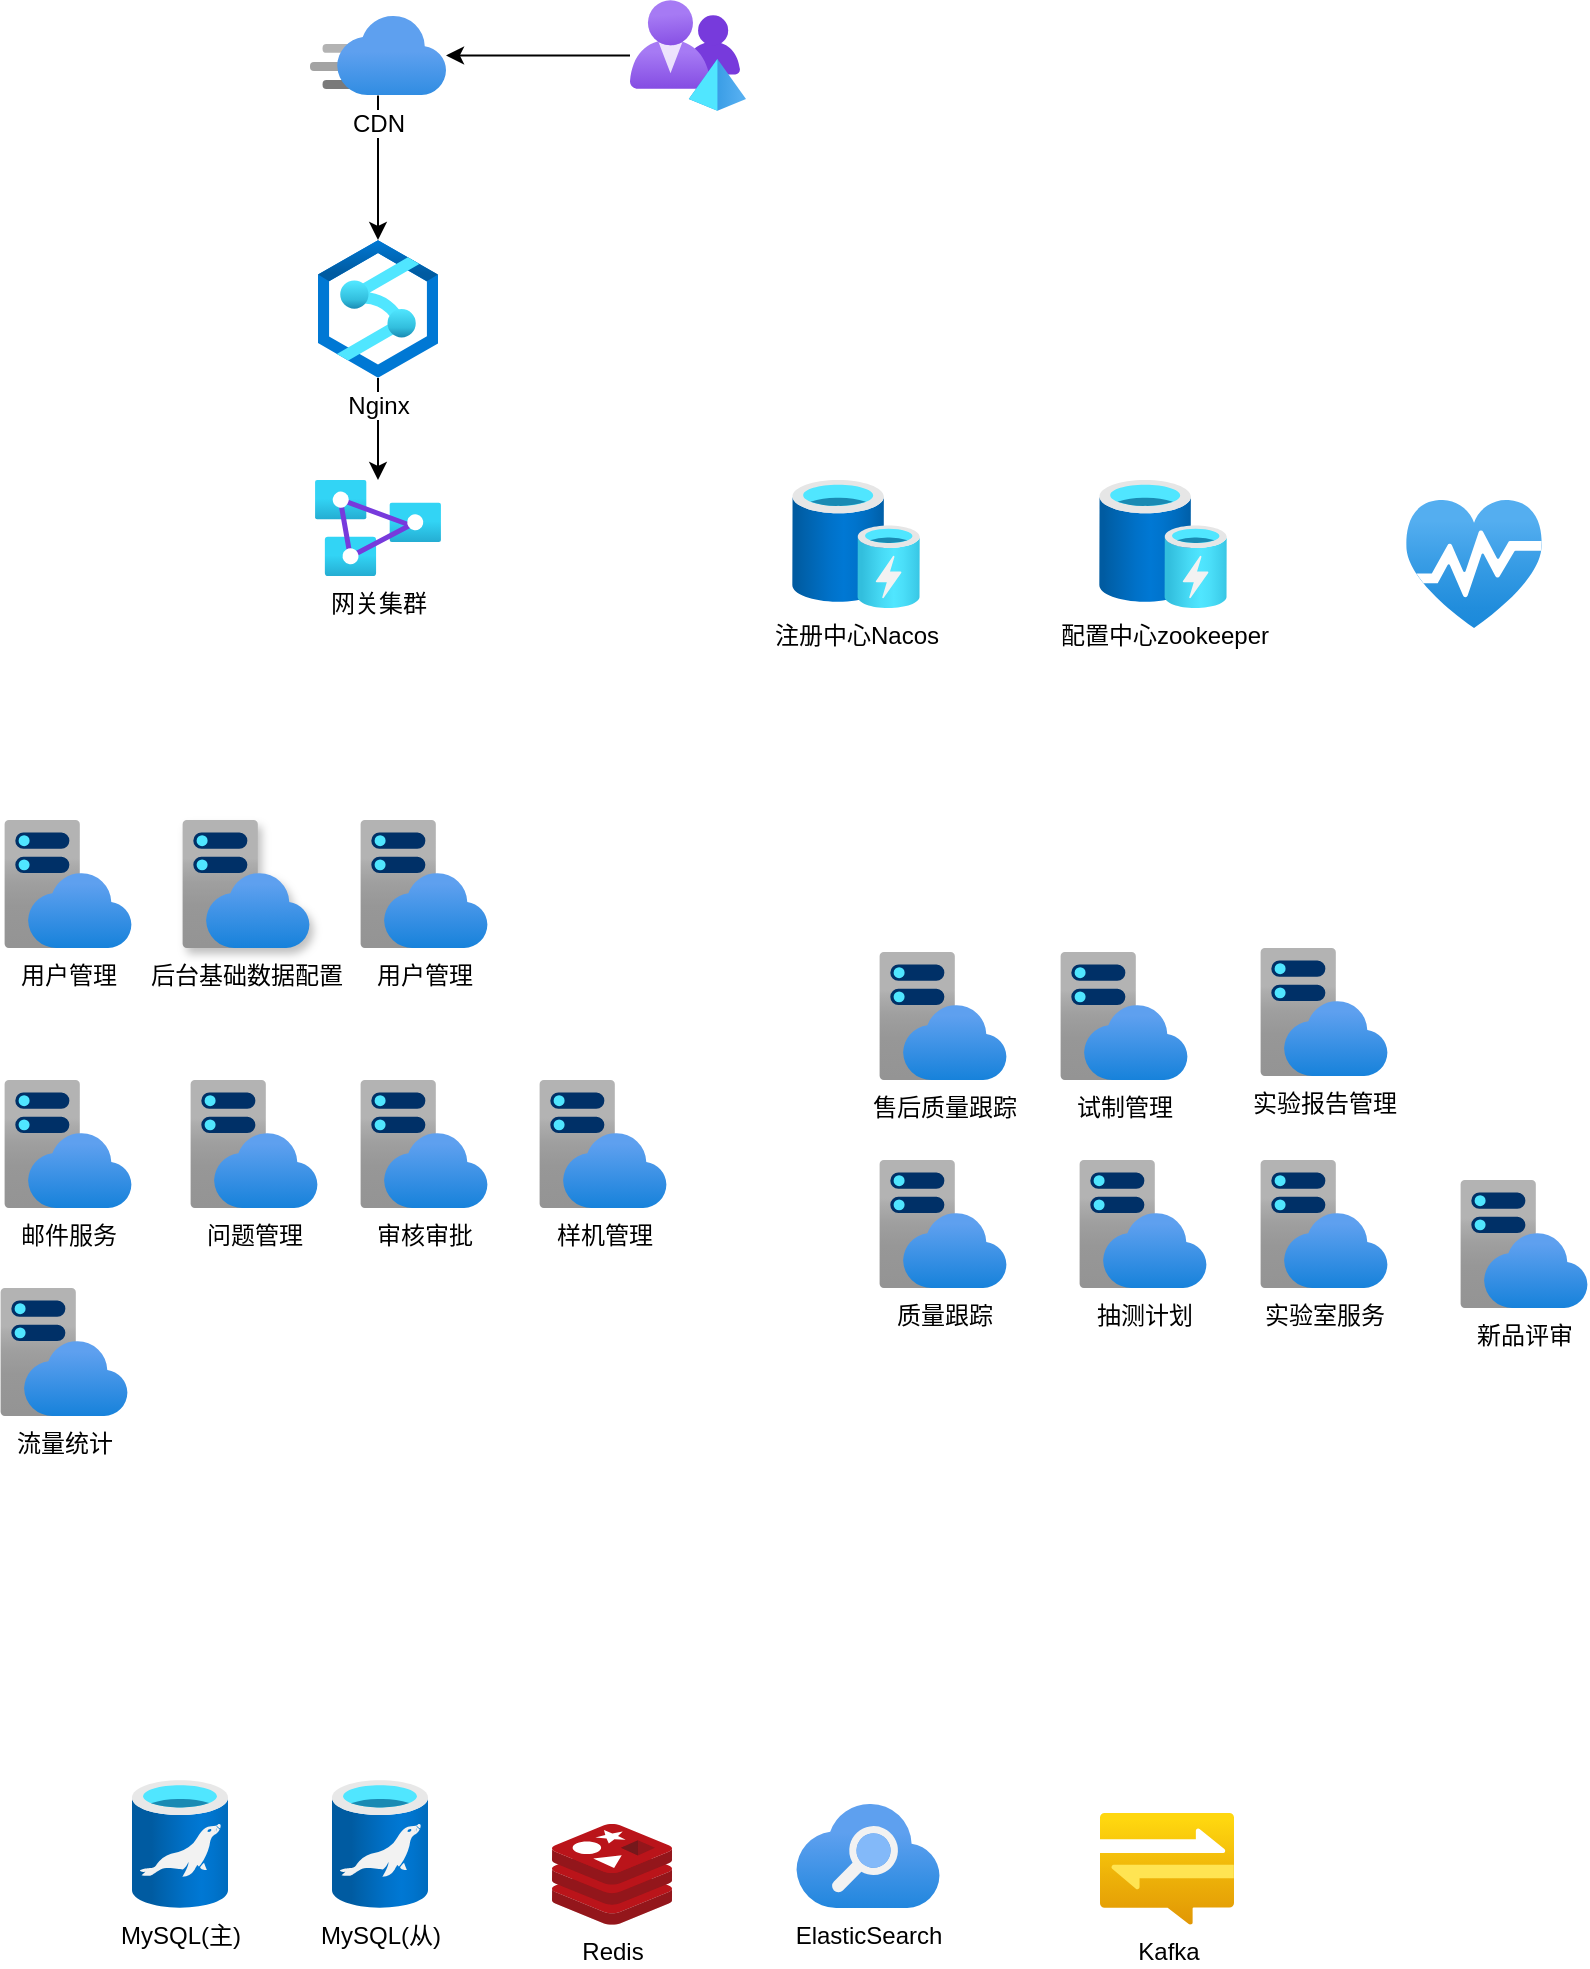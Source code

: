 <mxfile version="14.1.9" type="github">
  <diagram name="Page-1" id="b5b7bab2-c9e2-2cf4-8b2a-24fd1a2a6d21">
    <mxGraphModel dx="1038" dy="548" grid="1" gridSize="10" guides="1" tooltips="1" connect="1" arrows="1" fold="1" page="1" pageScale="1" pageWidth="1600" pageHeight="900" background="#ffffff" math="0" shadow="0">
      <root>
        <mxCell id="0" />
        <mxCell id="1" parent="0" />
        <mxCell id="pxDhUXXIACL6vUpGCmmt-8" value="用户管理" style="aspect=fixed;html=1;points=[];align=center;image;fontSize=12;image=img/lib/azure2/app_services/App_Service_Plans.svg;" vertex="1" parent="1">
          <mxGeometry x="152" y="480" width="64" height="64" as="geometry" />
        </mxCell>
        <mxCell id="pxDhUXXIACL6vUpGCmmt-9" value="后台基础数据配置" style="aspect=fixed;html=1;points=[];align=center;image;fontSize=12;image=img/lib/azure2/app_services/App_Service_Plans.svg;shadow=1;" vertex="1" parent="1">
          <mxGeometry x="241" y="480" width="64" height="64" as="geometry" />
        </mxCell>
        <mxCell id="pxDhUXXIACL6vUpGCmmt-10" value="样机管理" style="aspect=fixed;html=1;points=[];align=center;image;fontSize=12;image=img/lib/azure2/app_services/App_Service_Plans.svg;" vertex="1" parent="1">
          <mxGeometry x="419.5" y="610" width="64" height="64" as="geometry" />
        </mxCell>
        <mxCell id="pxDhUXXIACL6vUpGCmmt-11" value="试制管理" style="aspect=fixed;html=1;points=[];align=center;image;fontSize=12;image=img/lib/azure2/app_services/App_Service_Plans.svg;" vertex="1" parent="1">
          <mxGeometry x="680" y="546" width="64" height="64" as="geometry" />
        </mxCell>
        <mxCell id="pxDhUXXIACL6vUpGCmmt-24" value="邮件服务" style="aspect=fixed;html=1;points=[];align=center;image;fontSize=12;image=img/lib/azure2/app_services/App_Service_Plans.svg;" vertex="1" parent="1">
          <mxGeometry x="152" y="610" width="64" height="64" as="geometry" />
        </mxCell>
        <mxCell id="pxDhUXXIACL6vUpGCmmt-25" value="新品评审" style="aspect=fixed;html=1;points=[];align=center;image;fontSize=12;image=img/lib/azure2/app_services/App_Service_Plans.svg;" vertex="1" parent="1">
          <mxGeometry x="880" y="660" width="64" height="64" as="geometry" />
        </mxCell>
        <mxCell id="pxDhUXXIACL6vUpGCmmt-26" value="售后质量跟踪" style="aspect=fixed;html=1;points=[];align=center;image;fontSize=12;image=img/lib/azure2/app_services/App_Service_Plans.svg;" vertex="1" parent="1">
          <mxGeometry x="589.5" y="546" width="64" height="64" as="geometry" />
        </mxCell>
        <mxCell id="pxDhUXXIACL6vUpGCmmt-27" value="用户管理" style="aspect=fixed;html=1;points=[];align=center;image;fontSize=12;image=img/lib/azure2/app_services/App_Service_Plans.svg;" vertex="1" parent="1">
          <mxGeometry x="330" y="480" width="64" height="64" as="geometry" />
        </mxCell>
        <mxCell id="pxDhUXXIACL6vUpGCmmt-28" value="质量跟踪" style="aspect=fixed;html=1;points=[];align=center;image;fontSize=12;image=img/lib/azure2/app_services/App_Service_Plans.svg;" vertex="1" parent="1">
          <mxGeometry x="589.5" y="650" width="64" height="64" as="geometry" />
        </mxCell>
        <mxCell id="pxDhUXXIACL6vUpGCmmt-29" value="抽测计划" style="aspect=fixed;html=1;points=[];align=center;image;fontSize=12;image=img/lib/azure2/app_services/App_Service_Plans.svg;" vertex="1" parent="1">
          <mxGeometry x="689.5" y="650" width="64" height="64" as="geometry" />
        </mxCell>
        <mxCell id="pxDhUXXIACL6vUpGCmmt-30" value="实验室服务" style="aspect=fixed;html=1;points=[];align=center;image;fontSize=12;image=img/lib/azure2/app_services/App_Service_Plans.svg;" vertex="1" parent="1">
          <mxGeometry x="780" y="650" width="64" height="64" as="geometry" />
        </mxCell>
        <mxCell id="pxDhUXXIACL6vUpGCmmt-31" value="实验报告管理" style="aspect=fixed;html=1;points=[];align=center;image;fontSize=12;image=img/lib/azure2/app_services/App_Service_Plans.svg;" vertex="1" parent="1">
          <mxGeometry x="780" y="544" width="64" height="64" as="geometry" />
        </mxCell>
        <mxCell id="pxDhUXXIACL6vUpGCmmt-3" style="edgeStyle=orthogonalEdgeStyle;rounded=0;orthogonalLoop=1;jettySize=auto;html=1;" edge="1" parent="1" source="pxDhUXXIACL6vUpGCmmt-1" target="pxDhUXXIACL6vUpGCmmt-2">
          <mxGeometry relative="1" as="geometry" />
        </mxCell>
        <mxCell id="pxDhUXXIACL6vUpGCmmt-1" value="" style="aspect=fixed;html=1;points=[];align=center;image;fontSize=12;image=img/lib/azure2/azure_stack/Multi_Tenancy.svg;" vertex="1" parent="1">
          <mxGeometry x="465" y="70" width="58" height="55.44" as="geometry" />
        </mxCell>
        <mxCell id="pxDhUXXIACL6vUpGCmmt-6" style="edgeStyle=orthogonalEdgeStyle;rounded=0;orthogonalLoop=1;jettySize=auto;html=1;" edge="1" parent="1" source="pxDhUXXIACL6vUpGCmmt-2" target="pxDhUXXIACL6vUpGCmmt-5">
          <mxGeometry relative="1" as="geometry" />
        </mxCell>
        <mxCell id="pxDhUXXIACL6vUpGCmmt-2" value="CDN" style="aspect=fixed;html=1;points=[];align=center;image;fontSize=12;image=img/lib/azure2/app_services/CDN_Profiles.svg;" vertex="1" parent="1">
          <mxGeometry x="305" y="77.72" width="68" height="40" as="geometry" />
        </mxCell>
        <mxCell id="pxDhUXXIACL6vUpGCmmt-4" value="网关集群" style="aspect=fixed;html=1;points=[];align=center;image;fontSize=12;image=img/lib/azure2/analytics/Analysis_Services.svg;" vertex="1" parent="1">
          <mxGeometry x="307.5" y="310" width="63" height="48" as="geometry" />
        </mxCell>
        <mxCell id="pxDhUXXIACL6vUpGCmmt-7" style="edgeStyle=orthogonalEdgeStyle;rounded=0;orthogonalLoop=1;jettySize=auto;html=1;" edge="1" parent="1" source="pxDhUXXIACL6vUpGCmmt-5" target="pxDhUXXIACL6vUpGCmmt-4">
          <mxGeometry relative="1" as="geometry" />
        </mxCell>
        <mxCell id="pxDhUXXIACL6vUpGCmmt-5" value="Nginx" style="aspect=fixed;html=1;points=[];align=center;image;fontSize=12;image=img/lib/azure2/analytics/Azure_Synapse_Analytics.svg;" vertex="1" parent="1">
          <mxGeometry x="309" y="190" width="60" height="69" as="geometry" />
        </mxCell>
        <mxCell id="pxDhUXXIACL6vUpGCmmt-13" value="MySQL(主)" style="aspect=fixed;html=1;points=[];align=center;image;fontSize=12;image=img/lib/azure2/databases/Azure_Database_MariaDB_Server.svg;" vertex="1" parent="1">
          <mxGeometry x="216" y="960" width="48" height="64" as="geometry" />
        </mxCell>
        <mxCell id="pxDhUXXIACL6vUpGCmmt-14" value="MySQL(从)" style="aspect=fixed;html=1;points=[];align=center;image;fontSize=12;image=img/lib/azure2/databases/Azure_Database_MariaDB_Server.svg;" vertex="1" parent="1">
          <mxGeometry x="316" y="960" width="48" height="64" as="geometry" />
        </mxCell>
        <mxCell id="pxDhUXXIACL6vUpGCmmt-15" value="Redis" style="aspect=fixed;html=1;points=[];align=center;image;fontSize=12;image=img/lib/mscae/Cache_Redis_Product.svg;" vertex="1" parent="1">
          <mxGeometry x="426" y="982" width="60" height="50.4" as="geometry" />
        </mxCell>
        <mxCell id="pxDhUXXIACL6vUpGCmmt-18" value="ElasticSearch" style="aspect=fixed;html=1;points=[];align=center;image;fontSize=12;image=img/lib/azure2/app_services/Search_Services.svg;" vertex="1" parent="1">
          <mxGeometry x="548" y="972" width="72" height="52" as="geometry" />
        </mxCell>
        <mxCell id="pxDhUXXIACL6vUpGCmmt-19" value="Kafka" style="aspect=fixed;html=1;points=[];align=center;image;fontSize=12;image=img/lib/azure2/app_services/Notification_Hubs.svg;" vertex="1" parent="1">
          <mxGeometry x="700" y="976.4" width="67" height="56.0" as="geometry" />
        </mxCell>
        <mxCell id="pxDhUXXIACL6vUpGCmmt-20" value="" style="aspect=fixed;html=1;points=[];align=center;image;fontSize=12;image=img/lib/azure2/general/Service_Health.svg;" vertex="1" parent="1">
          <mxGeometry x="853" y="320" width="68" height="64" as="geometry" />
        </mxCell>
        <mxCell id="pxDhUXXIACL6vUpGCmmt-21" value="注册中心Nacos" style="aspect=fixed;html=1;points=[];align=center;image;fontSize=12;image=img/lib/azure2/general/Cache.svg;" vertex="1" parent="1">
          <mxGeometry x="546" y="310" width="64" height="64" as="geometry" />
        </mxCell>
        <mxCell id="pxDhUXXIACL6vUpGCmmt-22" value="配置中心zookeeper" style="aspect=fixed;html=1;points=[];align=center;image;fontSize=12;image=img/lib/azure2/general/Cache.svg;" vertex="1" parent="1">
          <mxGeometry x="699.5" y="310" width="64" height="64" as="geometry" />
        </mxCell>
        <mxCell id="pxDhUXXIACL6vUpGCmmt-58" value="问题管理" style="aspect=fixed;html=1;points=[];align=center;image;fontSize=12;image=img/lib/azure2/app_services/App_Service_Plans.svg;" vertex="1" parent="1">
          <mxGeometry x="245" y="610" width="64" height="64" as="geometry" />
        </mxCell>
        <mxCell id="pxDhUXXIACL6vUpGCmmt-59" value="审核审批" style="aspect=fixed;html=1;points=[];align=center;image;fontSize=12;image=img/lib/azure2/app_services/App_Service_Plans.svg;" vertex="1" parent="1">
          <mxGeometry x="330" y="610" width="64" height="64" as="geometry" />
        </mxCell>
        <mxCell id="pxDhUXXIACL6vUpGCmmt-64" value="流量统计" style="aspect=fixed;html=1;points=[];align=center;image;fontSize=12;image=img/lib/azure2/app_services/App_Service_Plans.svg;" vertex="1" parent="1">
          <mxGeometry x="150" y="714" width="64" height="64" as="geometry" />
        </mxCell>
      </root>
    </mxGraphModel>
  </diagram>
</mxfile>
